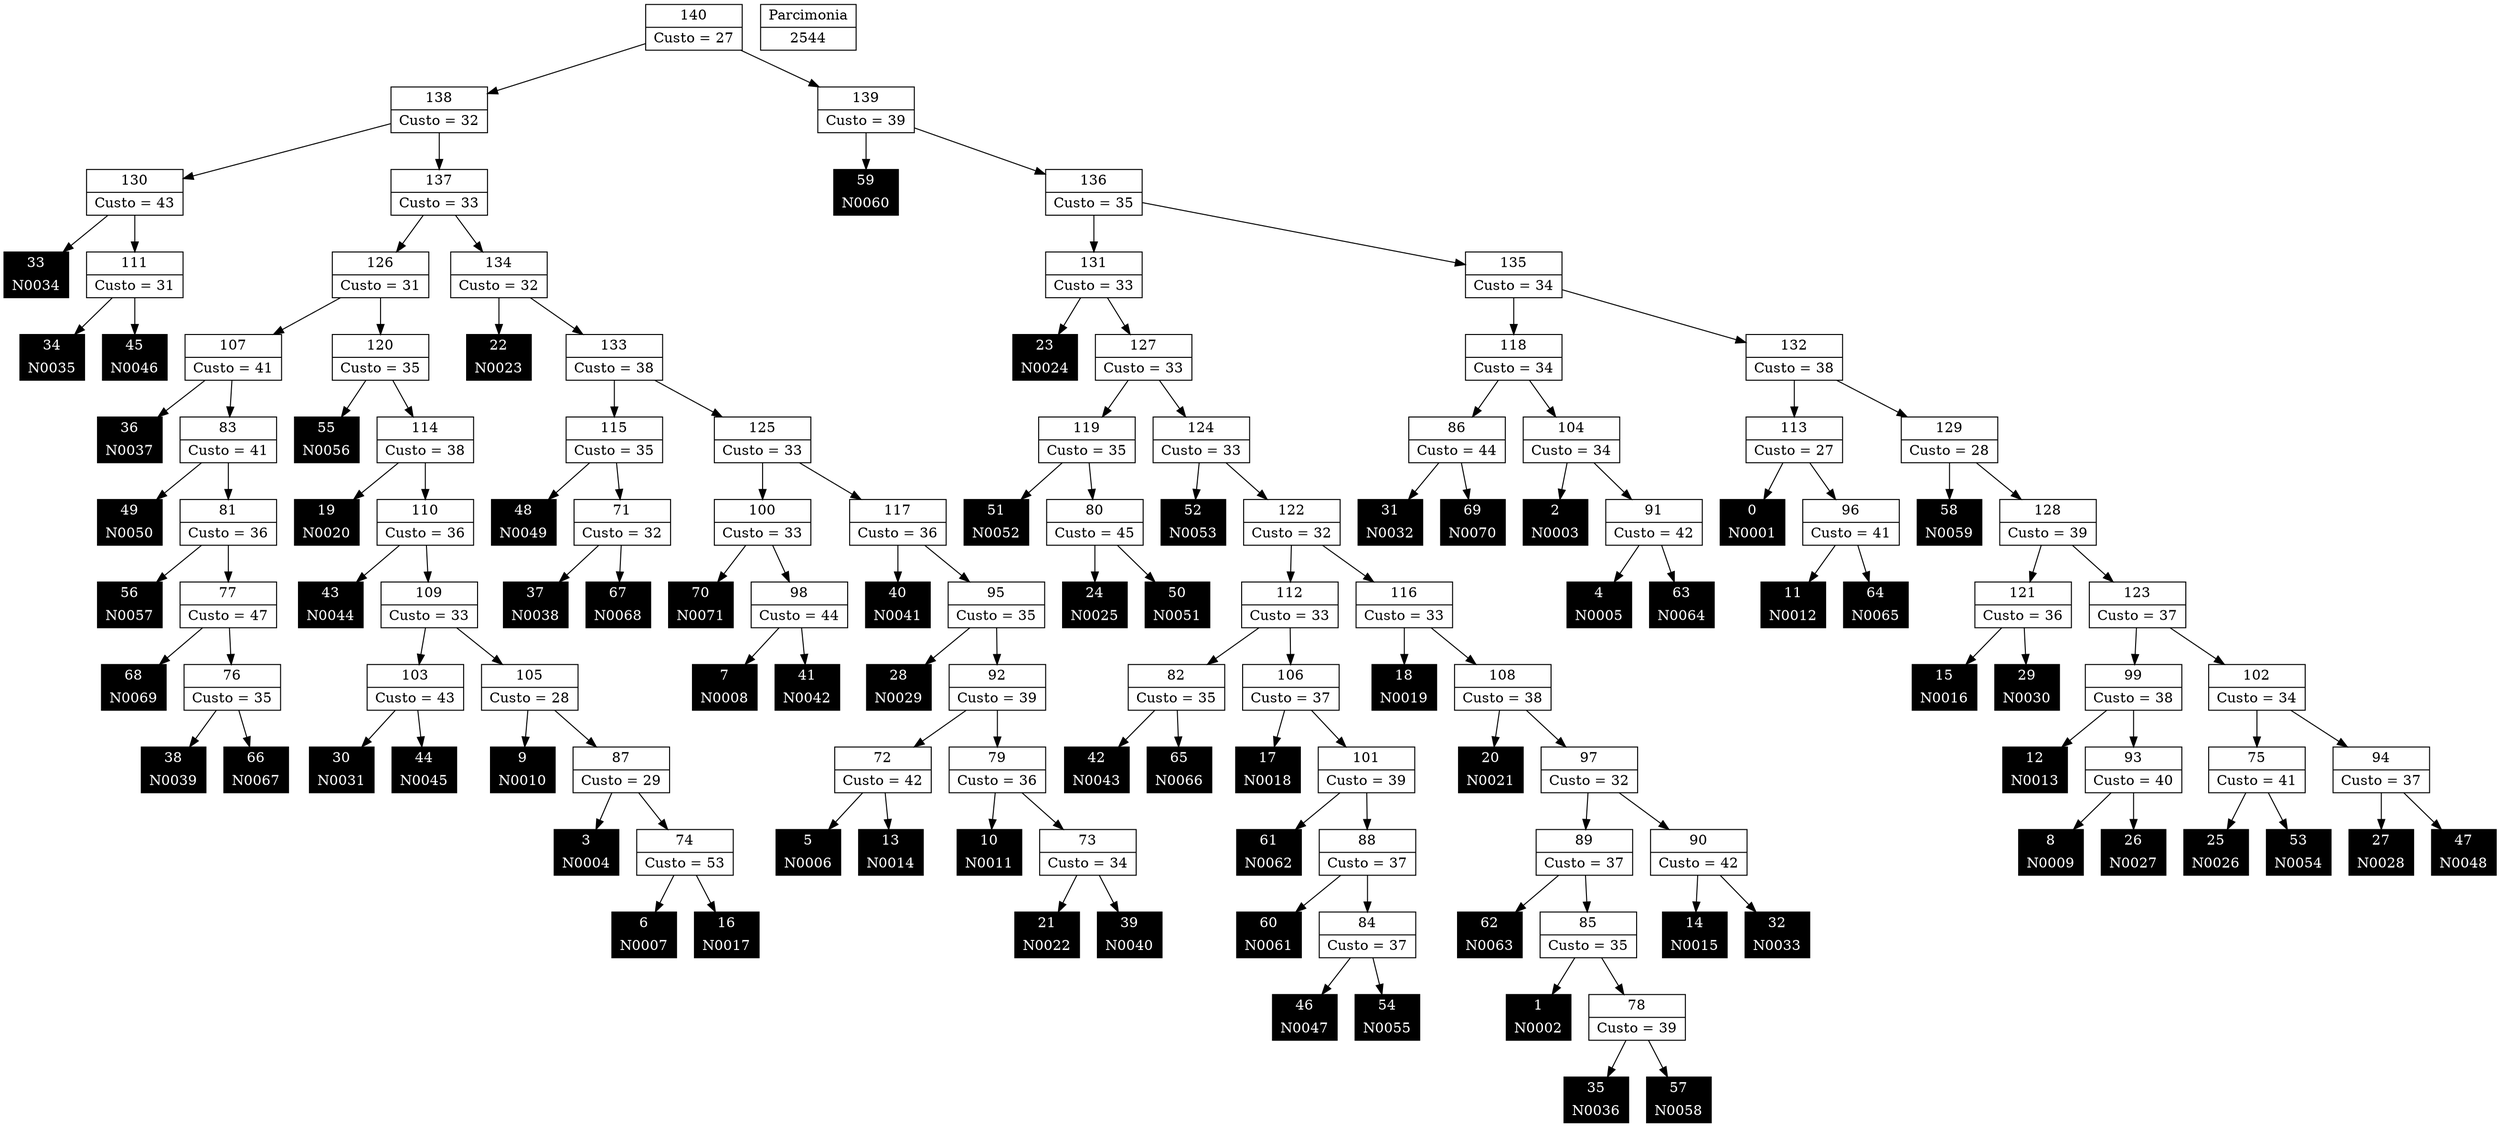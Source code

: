 Digraph G {
0 [shape="record", label="{0 | N0001}",style=filled, color=black, fontcolor=white,fontsize=14, height=0.5]
1 [shape="record", label="{1 | N0002}",style=filled, color=black, fontcolor=white,fontsize=14, height=0.5]
2 [shape="record", label="{2 | N0003}",style=filled, color=black, fontcolor=white,fontsize=14, height=0.5]
3 [shape="record", label="{3 | N0004}",style=filled, color=black, fontcolor=white,fontsize=14, height=0.5]
4 [shape="record", label="{4 | N0005}",style=filled, color=black, fontcolor=white,fontsize=14, height=0.5]
5 [shape="record", label="{5 | N0006}",style=filled, color=black, fontcolor=white,fontsize=14, height=0.5]
6 [shape="record", label="{6 | N0007}",style=filled, color=black, fontcolor=white,fontsize=14, height=0.5]
7 [shape="record", label="{7 | N0008}",style=filled, color=black, fontcolor=white,fontsize=14, height=0.5]
8 [shape="record", label="{8 | N0009}",style=filled, color=black, fontcolor=white,fontsize=14, height=0.5]
9 [shape="record", label="{9 | N0010}",style=filled, color=black, fontcolor=white,fontsize=14, height=0.5]
10 [shape="record", label="{10 | N0011}",style=filled, color=black, fontcolor=white,fontsize=14, height=0.5]
11 [shape="record", label="{11 | N0012}",style=filled, color=black, fontcolor=white,fontsize=14, height=0.5]
12 [shape="record", label="{12 | N0013}",style=filled, color=black, fontcolor=white,fontsize=14, height=0.5]
13 [shape="record", label="{13 | N0014}",style=filled, color=black, fontcolor=white,fontsize=14, height=0.5]
14 [shape="record", label="{14 | N0015}",style=filled, color=black, fontcolor=white,fontsize=14, height=0.5]
15 [shape="record", label="{15 | N0016}",style=filled, color=black, fontcolor=white,fontsize=14, height=0.5]
16 [shape="record", label="{16 | N0017}",style=filled, color=black, fontcolor=white,fontsize=14, height=0.5]
17 [shape="record", label="{17 | N0018}",style=filled, color=black, fontcolor=white,fontsize=14, height=0.5]
18 [shape="record", label="{18 | N0019}",style=filled, color=black, fontcolor=white,fontsize=14, height=0.5]
19 [shape="record", label="{19 | N0020}",style=filled, color=black, fontcolor=white,fontsize=14, height=0.5]
20 [shape="record", label="{20 | N0021}",style=filled, color=black, fontcolor=white,fontsize=14, height=0.5]
21 [shape="record", label="{21 | N0022}",style=filled, color=black, fontcolor=white,fontsize=14, height=0.5]
22 [shape="record", label="{22 | N0023}",style=filled, color=black, fontcolor=white,fontsize=14, height=0.5]
23 [shape="record", label="{23 | N0024}",style=filled, color=black, fontcolor=white,fontsize=14, height=0.5]
24 [shape="record", label="{24 | N0025}",style=filled, color=black, fontcolor=white,fontsize=14, height=0.5]
25 [shape="record", label="{25 | N0026}",style=filled, color=black, fontcolor=white,fontsize=14, height=0.5]
26 [shape="record", label="{26 | N0027}",style=filled, color=black, fontcolor=white,fontsize=14, height=0.5]
27 [shape="record", label="{27 | N0028}",style=filled, color=black, fontcolor=white,fontsize=14, height=0.5]
28 [shape="record", label="{28 | N0029}",style=filled, color=black, fontcolor=white,fontsize=14, height=0.5]
29 [shape="record", label="{29 | N0030}",style=filled, color=black, fontcolor=white,fontsize=14, height=0.5]
30 [shape="record", label="{30 | N0031}",style=filled, color=black, fontcolor=white,fontsize=14, height=0.5]
31 [shape="record", label="{31 | N0032}",style=filled, color=black, fontcolor=white,fontsize=14, height=0.5]
32 [shape="record", label="{32 | N0033}",style=filled, color=black, fontcolor=white,fontsize=14, height=0.5]
33 [shape="record", label="{33 | N0034}",style=filled, color=black, fontcolor=white,fontsize=14, height=0.5]
34 [shape="record", label="{34 | N0035}",style=filled, color=black, fontcolor=white,fontsize=14, height=0.5]
35 [shape="record", label="{35 | N0036}",style=filled, color=black, fontcolor=white,fontsize=14, height=0.5]
36 [shape="record", label="{36 | N0037}",style=filled, color=black, fontcolor=white,fontsize=14, height=0.5]
37 [shape="record", label="{37 | N0038}",style=filled, color=black, fontcolor=white,fontsize=14, height=0.5]
38 [shape="record", label="{38 | N0039}",style=filled, color=black, fontcolor=white,fontsize=14, height=0.5]
39 [shape="record", label="{39 | N0040}",style=filled, color=black, fontcolor=white,fontsize=14, height=0.5]
40 [shape="record", label="{40 | N0041}",style=filled, color=black, fontcolor=white,fontsize=14, height=0.5]
41 [shape="record", label="{41 | N0042}",style=filled, color=black, fontcolor=white,fontsize=14, height=0.5]
42 [shape="record", label="{42 | N0043}",style=filled, color=black, fontcolor=white,fontsize=14, height=0.5]
43 [shape="record", label="{43 | N0044}",style=filled, color=black, fontcolor=white,fontsize=14, height=0.5]
44 [shape="record", label="{44 | N0045}",style=filled, color=black, fontcolor=white,fontsize=14, height=0.5]
45 [shape="record", label="{45 | N0046}",style=filled, color=black, fontcolor=white,fontsize=14, height=0.5]
46 [shape="record", label="{46 | N0047}",style=filled, color=black, fontcolor=white,fontsize=14, height=0.5]
47 [shape="record", label="{47 | N0048}",style=filled, color=black, fontcolor=white,fontsize=14, height=0.5]
48 [shape="record", label="{48 | N0049}",style=filled, color=black, fontcolor=white,fontsize=14, height=0.5]
49 [shape="record", label="{49 | N0050}",style=filled, color=black, fontcolor=white,fontsize=14, height=0.5]
50 [shape="record", label="{50 | N0051}",style=filled, color=black, fontcolor=white,fontsize=14, height=0.5]
51 [shape="record", label="{51 | N0052}",style=filled, color=black, fontcolor=white,fontsize=14, height=0.5]
52 [shape="record", label="{52 | N0053}",style=filled, color=black, fontcolor=white,fontsize=14, height=0.5]
53 [shape="record", label="{53 | N0054}",style=filled, color=black, fontcolor=white,fontsize=14, height=0.5]
54 [shape="record", label="{54 | N0055}",style=filled, color=black, fontcolor=white,fontsize=14, height=0.5]
55 [shape="record", label="{55 | N0056}",style=filled, color=black, fontcolor=white,fontsize=14, height=0.5]
56 [shape="record", label="{56 | N0057}",style=filled, color=black, fontcolor=white,fontsize=14, height=0.5]
57 [shape="record", label="{57 | N0058}",style=filled, color=black, fontcolor=white,fontsize=14, height=0.5]
58 [shape="record", label="{58 | N0059}",style=filled, color=black, fontcolor=white,fontsize=14, height=0.5]
59 [shape="record", label="{59 | N0060}",style=filled, color=black, fontcolor=white,fontsize=14, height=0.5]
60 [shape="record", label="{60 | N0061}",style=filled, color=black, fontcolor=white,fontsize=14, height=0.5]
61 [shape="record", label="{61 | N0062}",style=filled, color=black, fontcolor=white,fontsize=14, height=0.5]
62 [shape="record", label="{62 | N0063}",style=filled, color=black, fontcolor=white,fontsize=14, height=0.5]
63 [shape="record", label="{63 | N0064}",style=filled, color=black, fontcolor=white,fontsize=14, height=0.5]
64 [shape="record", label="{64 | N0065}",style=filled, color=black, fontcolor=white,fontsize=14, height=0.5]
65 [shape="record", label="{65 | N0066}",style=filled, color=black, fontcolor=white,fontsize=14, height=0.5]
66 [shape="record", label="{66 | N0067}",style=filled, color=black, fontcolor=white,fontsize=14, height=0.5]
67 [shape="record", label="{67 | N0068}",style=filled, color=black, fontcolor=white,fontsize=14, height=0.5]
68 [shape="record", label="{68 | N0069}",style=filled, color=black, fontcolor=white,fontsize=14, height=0.5]
69 [shape="record", label="{69 | N0070}",style=filled, color=black, fontcolor=white,fontsize=14, height=0.5]
70 [shape="record", label="{70 | N0071}",style=filled, color=black, fontcolor=white,fontsize=14, height=0.5]
71 [shape="record", label="{71|Custo = 32}"]
72 [shape="record", label="{72|Custo = 42}"]
73 [shape="record", label="{73|Custo = 34}"]
74 [shape="record", label="{74|Custo = 53}"]
75 [shape="record", label="{75|Custo = 41}"]
76 [shape="record", label="{76|Custo = 35}"]
77 [shape="record", label="{77|Custo = 47}"]
78 [shape="record", label="{78|Custo = 39}"]
79 [shape="record", label="{79|Custo = 36}"]
80 [shape="record", label="{80|Custo = 45}"]
81 [shape="record", label="{81|Custo = 36}"]
82 [shape="record", label="{82|Custo = 35}"]
83 [shape="record", label="{83|Custo = 41}"]
84 [shape="record", label="{84|Custo = 37}"]
85 [shape="record", label="{85|Custo = 35}"]
86 [shape="record", label="{86|Custo = 44}"]
87 [shape="record", label="{87|Custo = 29}"]
88 [shape="record", label="{88|Custo = 37}"]
89 [shape="record", label="{89|Custo = 37}"]
90 [shape="record", label="{90|Custo = 42}"]
91 [shape="record", label="{91|Custo = 42}"]
92 [shape="record", label="{92|Custo = 39}"]
93 [shape="record", label="{93|Custo = 40}"]
94 [shape="record", label="{94|Custo = 37}"]
95 [shape="record", label="{95|Custo = 35}"]
96 [shape="record", label="{96|Custo = 41}"]
97 [shape="record", label="{97|Custo = 32}"]
98 [shape="record", label="{98|Custo = 44}"]
99 [shape="record", label="{99|Custo = 38}"]
100 [shape="record", label="{100|Custo = 33}"]
101 [shape="record", label="{101|Custo = 39}"]
102 [shape="record", label="{102|Custo = 34}"]
103 [shape="record", label="{103|Custo = 43}"]
104 [shape="record", label="{104|Custo = 34}"]
105 [shape="record", label="{105|Custo = 28}"]
106 [shape="record", label="{106|Custo = 37}"]
107 [shape="record", label="{107|Custo = 41}"]
108 [shape="record", label="{108|Custo = 38}"]
109 [shape="record", label="{109|Custo = 33}"]
110 [shape="record", label="{110|Custo = 36}"]
111 [shape="record", label="{111|Custo = 31}"]
112 [shape="record", label="{112|Custo = 33}"]
113 [shape="record", label="{113|Custo = 27}"]
114 [shape="record", label="{114|Custo = 38}"]
115 [shape="record", label="{115|Custo = 35}"]
116 [shape="record", label="{116|Custo = 33}"]
117 [shape="record", label="{117|Custo = 36}"]
118 [shape="record", label="{118|Custo = 34}"]
119 [shape="record", label="{119|Custo = 35}"]
120 [shape="record", label="{120|Custo = 35}"]
121 [shape="record", label="{121|Custo = 36}"]
122 [shape="record", label="{122|Custo = 32}"]
123 [shape="record", label="{123|Custo = 37}"]
124 [shape="record", label="{124|Custo = 33}"]
125 [shape="record", label="{125|Custo = 33}"]
126 [shape="record", label="{126|Custo = 31}"]
127 [shape="record", label="{127|Custo = 33}"]
128 [shape="record", label="{128|Custo = 39}"]
129 [shape="record", label="{129|Custo = 28}"]
130 [shape="record", label="{130|Custo = 43}"]
131 [shape="record", label="{131|Custo = 33}"]
132 [shape="record", label="{132|Custo = 38}"]
133 [shape="record", label="{133|Custo = 38}"]
134 [shape="record", label="{134|Custo = 32}"]
135 [shape="record", label="{135|Custo = 34}"]
136 [shape="record", label="{136|Custo = 35}"]
137 [shape="record", label="{137|Custo = 33}"]
138 [shape="record", label="{138|Custo = 32}"]
139 [shape="record", label="{139|Custo = 39}"]
140 [shape="record", label="{140|Custo = 27}"]

71->67
71->37
72->13
72->5
73->39
73->21
74->16
74->6
75->53
75->25
76->66
76->38
77->76
77->68
78->57
78->35
79->73
79->10
80->50
80->24
81->77
81->56
82->65
82->42
83->81
83->49
84->54
84->46
85->78
85->1
86->69
86->31
87->74
87->3
88->84
88->60
89->85
89->62
90->32
90->14
91->63
91->4
92->79
92->72
93->26
93->8
94->47
94->27
95->92
95->28
96->64
96->11
97->90
97->89
98->41
98->7
99->93
99->12
100->98
100->70
101->88
101->61
102->94
102->75
103->44
103->30
104->91
104->2
105->87
105->9
106->101
106->17
107->83
107->36
108->97
108->20
109->105
109->103
110->109
110->43
111->45
111->34
112->106
112->82
113->96
113->0
114->110
114->19
115->71
115->48
116->108
116->18
117->95
117->40
118->104
118->86
119->80
119->51
120->114
120->55
121->29
121->15
122->116
122->112
123->102
123->99
124->122
124->52
125->117
125->100
126->120
126->107
127->124
127->119
128->123
128->121
129->128
129->58
130->111
130->33
131->127
131->23
132->129
132->113
133->125
133->115
134->133
134->22
135->132
135->118
136->135
136->131
137->134
137->126
138->137
138->130
139->136
139->59
140->139
140->138

2544 [shape="record", label="{Parcimonia|2544}"]
}